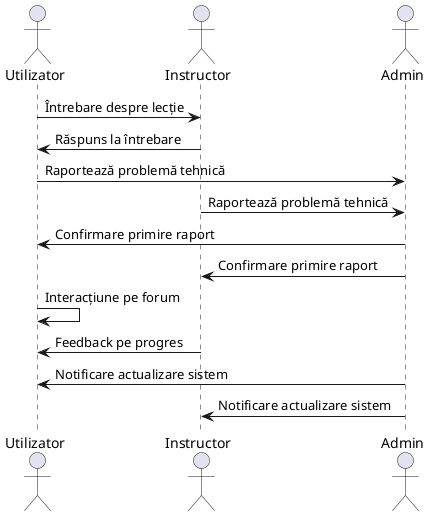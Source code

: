 @startuml
' Diagrama de comunicare pentru un sistem educațional

actor Utilizator
actor Instructor
actor Admin

Utilizator -> Instructor : Întrebare despre lecție
Instructor -> Utilizator : Răspuns la întrebare
Utilizator -> Admin : Raportează problemă tehnică
Instructor -> Admin : Raportează problemă tehnică
Admin -> Utilizator : Confirmare primire raport
Admin -> Instructor : Confirmare primire raport
'Admin -> Instructor : Notificare despre feedback-ul utilizatorului
'Instructor -> Admin : Răspunde la notificare

Utilizator -> Utilizator : Interacțiune pe forum
Instructor -> Utilizator : Feedback pe progres
Admin -> Utilizator : Notificare actualizare sistem
Admin -> Instructor : Notificare actualizare sistem

@enduml
